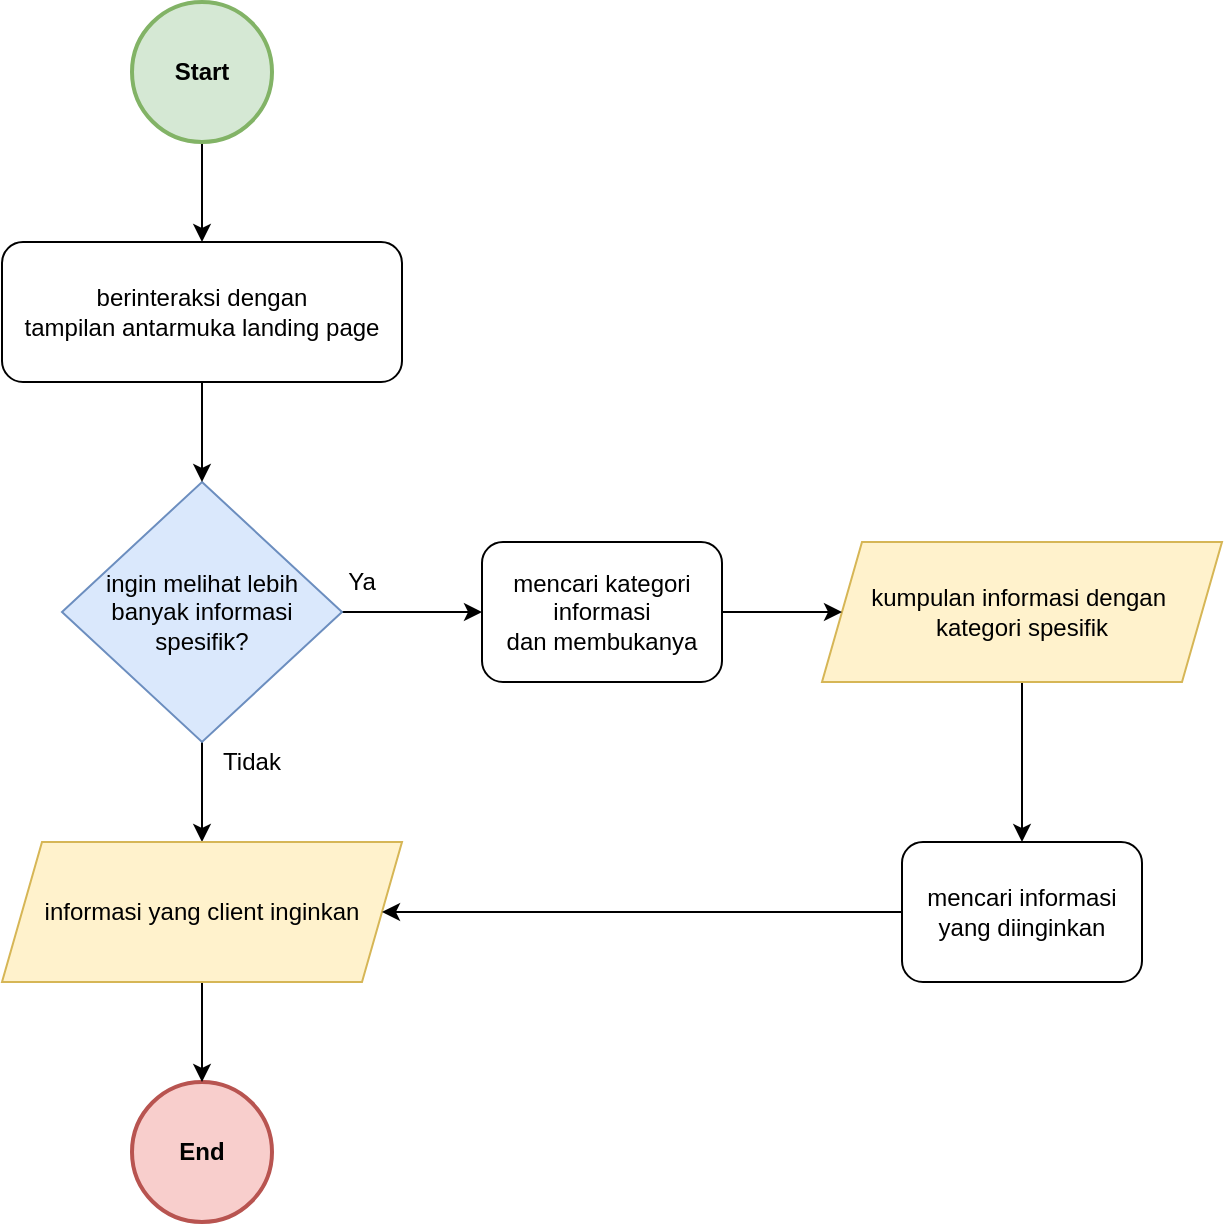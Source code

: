 <mxfile version="20.8.16" type="device"><diagram id="C5RBs43oDa-KdzZeNtuy" name="Page-1"><mxGraphModel dx="928" dy="833" grid="1" gridSize="10" guides="1" tooltips="1" connect="1" arrows="1" fold="1" page="1" pageScale="1" pageWidth="827" pageHeight="1169" math="0" shadow="0"><root><mxCell id="WIyWlLk6GJQsqaUBKTNV-0"/><mxCell id="WIyWlLk6GJQsqaUBKTNV-1" parent="WIyWlLk6GJQsqaUBKTNV-0"/><mxCell id="d1Z1R_iXCc61baM-Fe20-1" value="End" style="ellipse;whiteSpace=wrap;html=1;aspect=fixed;fillColor=#f8cecc;strokeColor=#b85450;fontStyle=1;strokeWidth=2;" parent="WIyWlLk6GJQsqaUBKTNV-1" vertex="1"><mxGeometry x="115" y="570" width="70" height="70" as="geometry"/></mxCell><mxCell id="d1Z1R_iXCc61baM-Fe20-11" style="edgeStyle=orthogonalEdgeStyle;rounded=0;orthogonalLoop=1;jettySize=auto;html=1;entryX=0.5;entryY=0;entryDx=0;entryDy=0;fontColor=#FFFFFF;" parent="WIyWlLk6GJQsqaUBKTNV-1" source="d1Z1R_iXCc61baM-Fe20-2" target="d1Z1R_iXCc61baM-Fe20-9" edge="1"><mxGeometry relative="1" as="geometry"/></mxCell><mxCell id="d1Z1R_iXCc61baM-Fe20-2" value="Start" style="ellipse;whiteSpace=wrap;html=1;aspect=fixed;fillColor=#d5e8d4;strokeColor=#82b366;fontStyle=1;strokeWidth=2;" parent="WIyWlLk6GJQsqaUBKTNV-1" vertex="1"><mxGeometry x="115" y="30" width="70" height="70" as="geometry"/></mxCell><mxCell id="DBvNRdDZKg7KF4jd3yYm-1" value="" style="edgeStyle=orthogonalEdgeStyle;rounded=0;orthogonalLoop=1;jettySize=auto;html=1;" parent="WIyWlLk6GJQsqaUBKTNV-1" source="d1Z1R_iXCc61baM-Fe20-7" target="DBvNRdDZKg7KF4jd3yYm-0" edge="1"><mxGeometry relative="1" as="geometry"/></mxCell><mxCell id="_Y_BKTe7voQTdTiGpH85-1" style="edgeStyle=orthogonalEdgeStyle;rounded=0;orthogonalLoop=1;jettySize=auto;html=1;entryX=0;entryY=0.5;entryDx=0;entryDy=0;" edge="1" parent="WIyWlLk6GJQsqaUBKTNV-1" source="d1Z1R_iXCc61baM-Fe20-7" target="QkUZQqh1k1opKRiZHYn3-0"><mxGeometry relative="1" as="geometry"/></mxCell><mxCell id="d1Z1R_iXCc61baM-Fe20-7" value="  ingin melihat lebih banyak informasi spesifik?" style="rhombus;whiteSpace=wrap;html=1;strokeWidth=1;fillColor=#dae8fc;strokeColor=#6c8ebf;" parent="WIyWlLk6GJQsqaUBKTNV-1" vertex="1"><mxGeometry x="80" y="270" width="140" height="130" as="geometry"/></mxCell><mxCell id="d1Z1R_iXCc61baM-Fe20-12" style="edgeStyle=orthogonalEdgeStyle;rounded=0;orthogonalLoop=1;jettySize=auto;html=1;fontColor=#FFFFFF;" parent="WIyWlLk6GJQsqaUBKTNV-1" source="d1Z1R_iXCc61baM-Fe20-9" target="d1Z1R_iXCc61baM-Fe20-7" edge="1"><mxGeometry relative="1" as="geometry"/></mxCell><mxCell id="d1Z1R_iXCc61baM-Fe20-9" value="  berinteraksi dengan&lt;br&gt;tampilan antarmuka landing page" style="rounded=1;whiteSpace=wrap;html=1;fontSize=12;glass=0;strokeWidth=1;shadow=0;" parent="WIyWlLk6GJQsqaUBKTNV-1" vertex="1"><mxGeometry x="50" y="150" width="200" height="70" as="geometry"/></mxCell><mxCell id="d1Z1R_iXCc61baM-Fe20-18" value="&lt;font color=&quot;#000000&quot;&gt;Ya&lt;/font&gt;" style="text;html=1;strokeColor=none;fillColor=none;align=center;verticalAlign=middle;whiteSpace=wrap;rounded=0;fontColor=#FFFFFF;" parent="WIyWlLk6GJQsqaUBKTNV-1" vertex="1"><mxGeometry x="220" y="310" width="20" height="20" as="geometry"/></mxCell><mxCell id="d1Z1R_iXCc61baM-Fe20-19" value="&lt;font color=&quot;#000000&quot;&gt;Tidak&lt;/font&gt;" style="text;html=1;strokeColor=none;fillColor=none;align=center;verticalAlign=middle;whiteSpace=wrap;rounded=0;fontColor=#FFFFFF;" parent="WIyWlLk6GJQsqaUBKTNV-1" vertex="1"><mxGeometry x="165" y="400" width="20" height="20" as="geometry"/></mxCell><mxCell id="DBvNRdDZKg7KF4jd3yYm-2" value="" style="edgeStyle=orthogonalEdgeStyle;rounded=0;orthogonalLoop=1;jettySize=auto;html=1;" parent="WIyWlLk6GJQsqaUBKTNV-1" source="DBvNRdDZKg7KF4jd3yYm-0" target="d1Z1R_iXCc61baM-Fe20-1" edge="1"><mxGeometry relative="1" as="geometry"/></mxCell><mxCell id="DBvNRdDZKg7KF4jd3yYm-0" value="informasi yang client inginkan" style="shape=parallelogram;perimeter=parallelogramPerimeter;whiteSpace=wrap;html=1;fixedSize=1;strokeWidth=1;fillColor=#fff2cc;strokeColor=#d6b656;" parent="WIyWlLk6GJQsqaUBKTNV-1" vertex="1"><mxGeometry x="50" y="450" width="200" height="70" as="geometry"/></mxCell><mxCell id="QkUZQqh1k1opKRiZHYn3-3" value="" style="edgeStyle=orthogonalEdgeStyle;rounded=0;orthogonalLoop=1;jettySize=auto;html=1;" parent="WIyWlLk6GJQsqaUBKTNV-1" source="DBvNRdDZKg7KF4jd3yYm-4" target="QkUZQqh1k1opKRiZHYn3-2" edge="1"><mxGeometry relative="1" as="geometry"/></mxCell><mxCell id="DBvNRdDZKg7KF4jd3yYm-4" value="kumpulan informasi dengan&amp;nbsp;&lt;br&gt;kategori spesifik" style="shape=parallelogram;perimeter=parallelogramPerimeter;whiteSpace=wrap;html=1;fixedSize=1;strokeWidth=1;fillColor=#fff2cc;strokeColor=#d6b656;" parent="WIyWlLk6GJQsqaUBKTNV-1" vertex="1"><mxGeometry x="460" y="300" width="200" height="70" as="geometry"/></mxCell><mxCell id="QkUZQqh1k1opKRiZHYn3-1" value="" style="edgeStyle=orthogonalEdgeStyle;rounded=0;orthogonalLoop=1;jettySize=auto;html=1;" parent="WIyWlLk6GJQsqaUBKTNV-1" source="QkUZQqh1k1opKRiZHYn3-0" target="DBvNRdDZKg7KF4jd3yYm-4" edge="1"><mxGeometry relative="1" as="geometry"/></mxCell><mxCell id="QkUZQqh1k1opKRiZHYn3-0" value="  mencari kategori informasi&lt;br&gt;dan membukanya" style="rounded=1;whiteSpace=wrap;html=1;fontSize=12;glass=0;strokeWidth=1;shadow=0;" parent="WIyWlLk6GJQsqaUBKTNV-1" vertex="1"><mxGeometry x="290" y="300" width="120" height="70" as="geometry"/></mxCell><mxCell id="QkUZQqh1k1opKRiZHYn3-4" style="edgeStyle=orthogonalEdgeStyle;rounded=0;orthogonalLoop=1;jettySize=auto;html=1;" parent="WIyWlLk6GJQsqaUBKTNV-1" source="QkUZQqh1k1opKRiZHYn3-2" target="DBvNRdDZKg7KF4jd3yYm-0" edge="1"><mxGeometry relative="1" as="geometry"/></mxCell><mxCell id="QkUZQqh1k1opKRiZHYn3-2" value="  mencari informasi yang diinginkan" style="rounded=1;whiteSpace=wrap;html=1;fontSize=12;glass=0;strokeWidth=1;shadow=0;" parent="WIyWlLk6GJQsqaUBKTNV-1" vertex="1"><mxGeometry x="500" y="450" width="120" height="70" as="geometry"/></mxCell></root></mxGraphModel></diagram></mxfile>